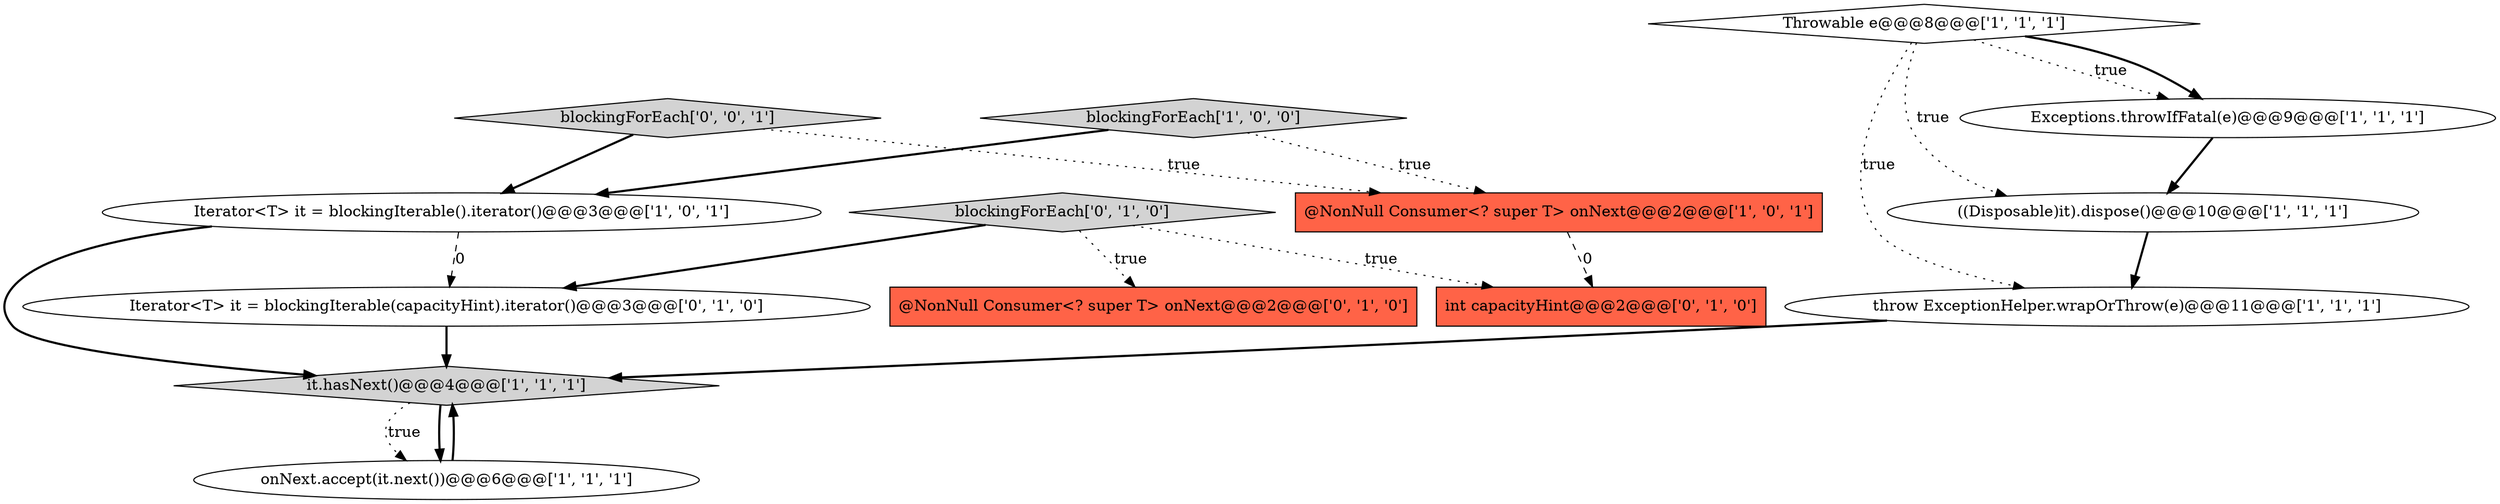digraph {
5 [style = filled, label = "Throwable e@@@8@@@['1', '1', '1']", fillcolor = white, shape = diamond image = "AAA0AAABBB1BBB"];
7 [style = filled, label = "Iterator<T> it = blockingIterable().iterator()@@@3@@@['1', '0', '1']", fillcolor = white, shape = ellipse image = "AAA0AAABBB1BBB"];
3 [style = filled, label = "((Disposable)it).dispose()@@@10@@@['1', '1', '1']", fillcolor = white, shape = ellipse image = "AAA0AAABBB1BBB"];
10 [style = filled, label = "int capacityHint@@@2@@@['0', '1', '0']", fillcolor = tomato, shape = box image = "AAA1AAABBB2BBB"];
12 [style = filled, label = "blockingForEach['0', '1', '0']", fillcolor = lightgray, shape = diamond image = "AAA0AAABBB2BBB"];
6 [style = filled, label = "it.hasNext()@@@4@@@['1', '1', '1']", fillcolor = lightgray, shape = diamond image = "AAA0AAABBB1BBB"];
13 [style = filled, label = "blockingForEach['0', '0', '1']", fillcolor = lightgray, shape = diamond image = "AAA0AAABBB3BBB"];
2 [style = filled, label = "throw ExceptionHelper.wrapOrThrow(e)@@@11@@@['1', '1', '1']", fillcolor = white, shape = ellipse image = "AAA0AAABBB1BBB"];
0 [style = filled, label = "@NonNull Consumer<? super T> onNext@@@2@@@['1', '0', '1']", fillcolor = tomato, shape = box image = "AAA0AAABBB1BBB"];
9 [style = filled, label = "@NonNull Consumer<? super T> onNext@@@2@@@['0', '1', '0']", fillcolor = tomato, shape = box image = "AAA0AAABBB2BBB"];
8 [style = filled, label = "Exceptions.throwIfFatal(e)@@@9@@@['1', '1', '1']", fillcolor = white, shape = ellipse image = "AAA0AAABBB1BBB"];
1 [style = filled, label = "onNext.accept(it.next())@@@6@@@['1', '1', '1']", fillcolor = white, shape = ellipse image = "AAA0AAABBB1BBB"];
11 [style = filled, label = "Iterator<T> it = blockingIterable(capacityHint).iterator()@@@3@@@['0', '1', '0']", fillcolor = white, shape = ellipse image = "AAA1AAABBB2BBB"];
4 [style = filled, label = "blockingForEach['1', '0', '0']", fillcolor = lightgray, shape = diamond image = "AAA0AAABBB1BBB"];
12->10 [style = dotted, label="true"];
5->8 [style = dotted, label="true"];
13->7 [style = bold, label=""];
5->8 [style = bold, label=""];
4->7 [style = bold, label=""];
3->2 [style = bold, label=""];
5->3 [style = dotted, label="true"];
7->6 [style = bold, label=""];
0->10 [style = dashed, label="0"];
6->1 [style = dotted, label="true"];
7->11 [style = dashed, label="0"];
11->6 [style = bold, label=""];
4->0 [style = dotted, label="true"];
1->6 [style = bold, label=""];
8->3 [style = bold, label=""];
12->9 [style = dotted, label="true"];
13->0 [style = dotted, label="true"];
2->6 [style = bold, label=""];
12->11 [style = bold, label=""];
6->1 [style = bold, label=""];
5->2 [style = dotted, label="true"];
}
